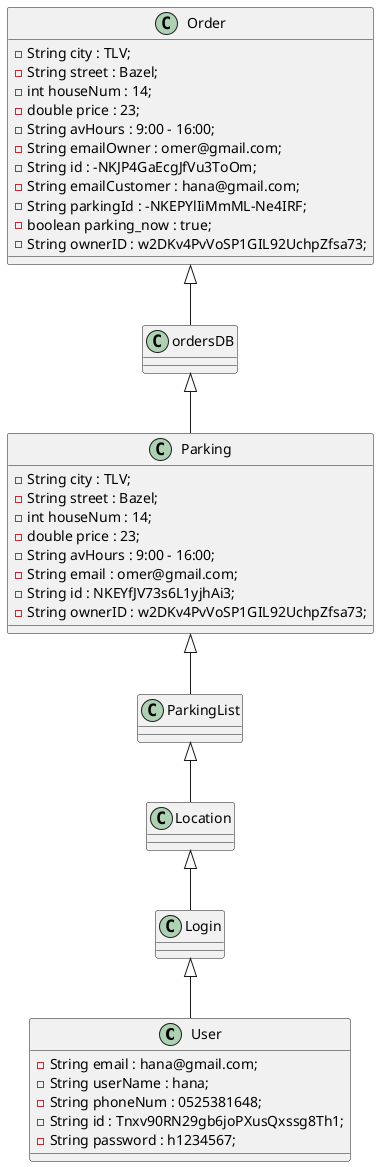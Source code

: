 @startuml
'https://plantuml.com/object-diagram

'object London
'object Washington
'object Berlin
'object NewYork
'
'map CapitalCity {
' UK *-> London
' USA *--> Washington
' Germany *---> Berlin
'}
'
'NewYork --> CapitalCity::USA
class User {

    -String email : hana@gmail.com;
    -String userName : hana;
    -String phoneNum : 0525381648;
    -String id : Tnxv90RN29gb6joPXusQxssg8Th1;
    -String password : h1234567;
}
class Login{}
class Location{}
class ParkingList{}
class ordersDB{}

class Parking{
    -String city : TLV;
    -String street : Bazel;
    -int houseNum : 14;
    -double price : 23;
    -String avHours : 9:00 - 16:00;
    -String email : omer@gmail.com;
    -String id : NKEYfJV73s6L1yjhAi3;
    -String ownerID : w2DKv4PvVoSP1GIL92UchpZfsa73;
}
class Order {
    -String city : TLV;
    -String street : Bazel;
    -int houseNum : 14;
    -double price : 23;
    -String avHours : 9:00 - 16:00;
    -String emailOwner : omer@gmail.com;
    -String id : -NKJP4GaEcgJfVu3ToOm;
    -String emailCustomer : hana@gmail.com;
    -String parkingId : -NKEPYlIiMmML-Ne4IRF;
    -boolean parking_now : true;
    -String ownerID : w2DKv4PvVoSP1GIL92UchpZfsa73;
}
Login <|-- User
Location <|-- Login
ParkingList <|-- Location
Parking <|-- ParkingList
ordersDB <|-- Parking
Order <|-- ordersDB
@enduml

@startuml
class User {

    -String email : omer@gmail.com;
    -String userName : omer;
    -String phoneNum : 0525381648;
    -String id : Tnxv90RN29gb6joPXusQxssg8Th1;
    -String password : o1234567;
}
class Login{}
class Location{}
class RentUser{}
class ParkingList{}
class ordersDB{}

class Parking{
    -String city : TLV;
    -String street : Bazel;
    -int houseNum : 14;
    -double price : 23;
    -String avHours : 9:00 - 16:00;
    -String email : omer@gmail.com;
    -String id : NKEYfJV73s6L1yjhAi3;
    -String ownerID : w2DKv4PvVoSP1GIL92UchpZfsa73;
}
class Order {
    -String city : TLV;
    -String street : Bazel;
    -int houseNum : 14;
    -double price : 23;
    -String avHours : 9:00 - 16:00;
    -String emailOwner : omer@gmail.com;
    -String id : -NKJP4GaEcgJfVu3ToOm;
    -String emailCustomer : hana@gmail.com;
    -String parkingId : -NKEPYlIiMmML-Ne4IRF;
    -boolean parking_now : true;
    -String ownerID : w2DKv4PvVoSP1GIL92UchpZfsa73;
}
Login <|-- User
Location <|-- Login
ParkingList <|-- Location
Parking <|-- ParkingList
ordersDB <|-- Parking
Order <|-- ordersDB
RentUser <|-- Location
Parking <|-- RentUser
@enduml
